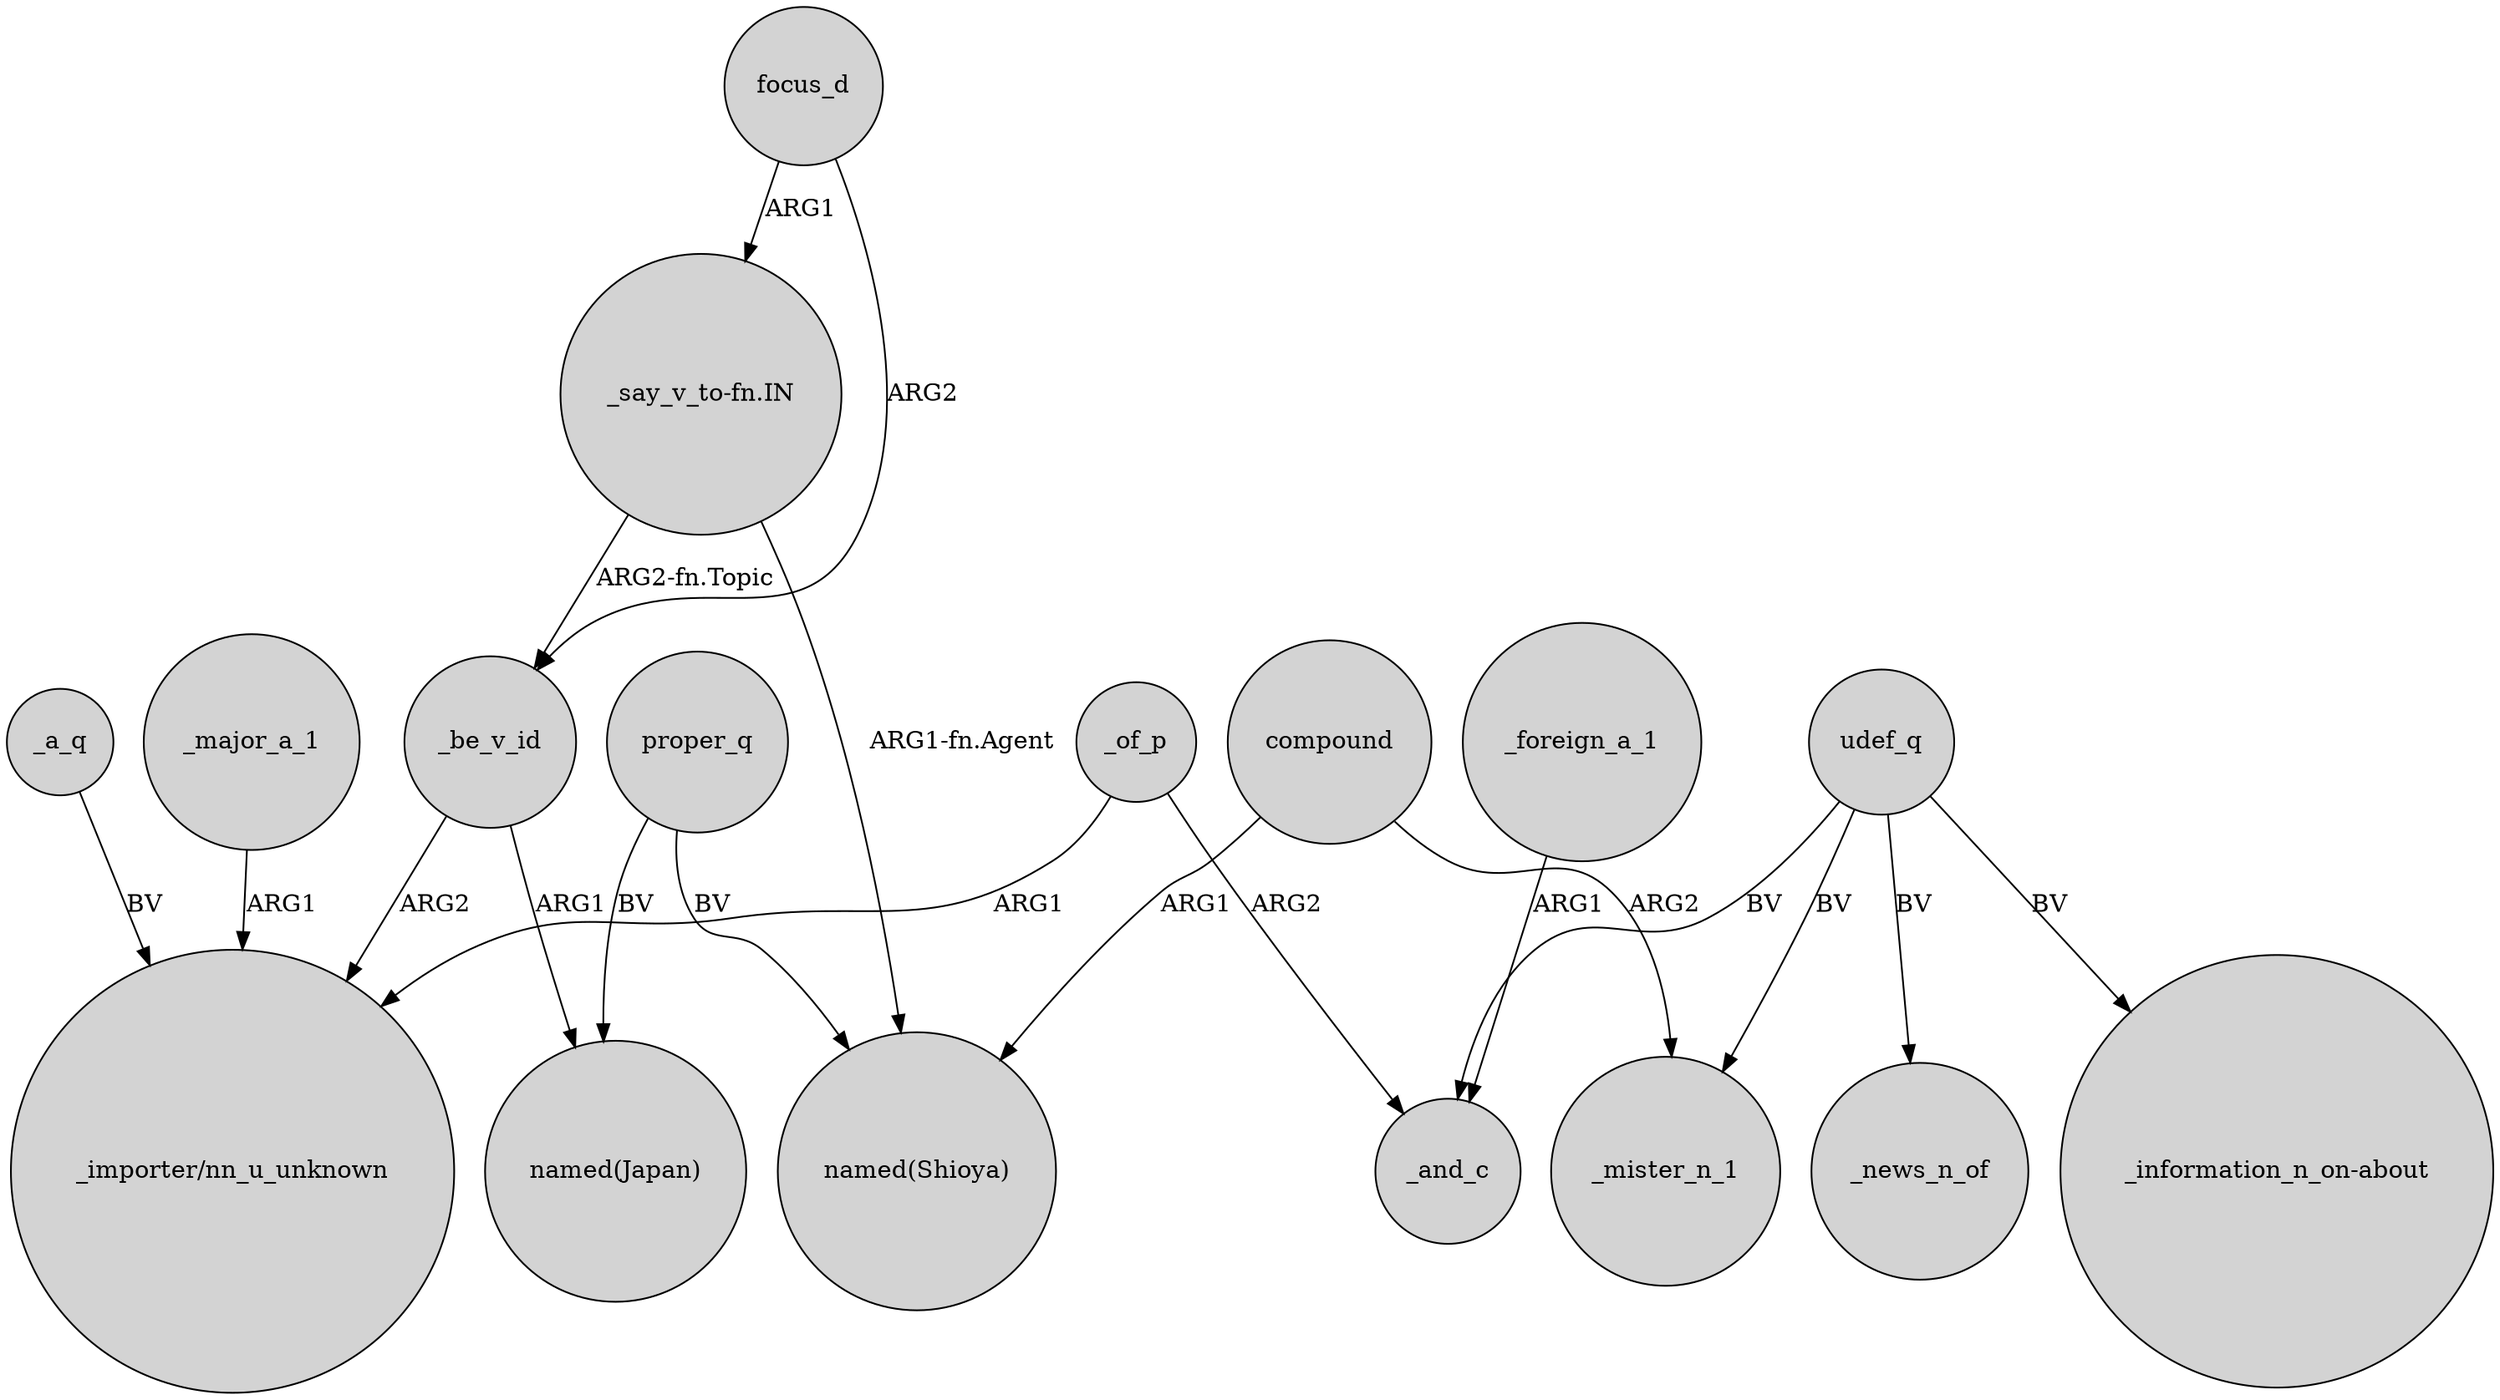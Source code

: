 digraph {
	node [shape=circle style=filled]
	focus_d -> _be_v_id [label=ARG2]
	_major_a_1 -> "_importer/nn_u_unknown" [label=ARG1]
	_a_q -> "_importer/nn_u_unknown" [label=BV]
	compound -> _mister_n_1 [label=ARG2]
	udef_q -> _mister_n_1 [label=BV]
	_of_p -> _and_c [label=ARG2]
	compound -> "named(Shioya)" [label=ARG1]
	proper_q -> "named(Japan)" [label=BV]
	udef_q -> "_information_n_on-about" [label=BV]
	"_say_v_to-fn.IN" -> _be_v_id [label="ARG2-fn.Topic"]
	_be_v_id -> "named(Japan)" [label=ARG1]
	proper_q -> "named(Shioya)" [label=BV]
	"_say_v_to-fn.IN" -> "named(Shioya)" [label="ARG1-fn.Agent"]
	_foreign_a_1 -> _and_c [label=ARG1]
	_be_v_id -> "_importer/nn_u_unknown" [label=ARG2]
	udef_q -> _news_n_of [label=BV]
	_of_p -> "_importer/nn_u_unknown" [label=ARG1]
	udef_q -> _and_c [label=BV]
	focus_d -> "_say_v_to-fn.IN" [label=ARG1]
}
